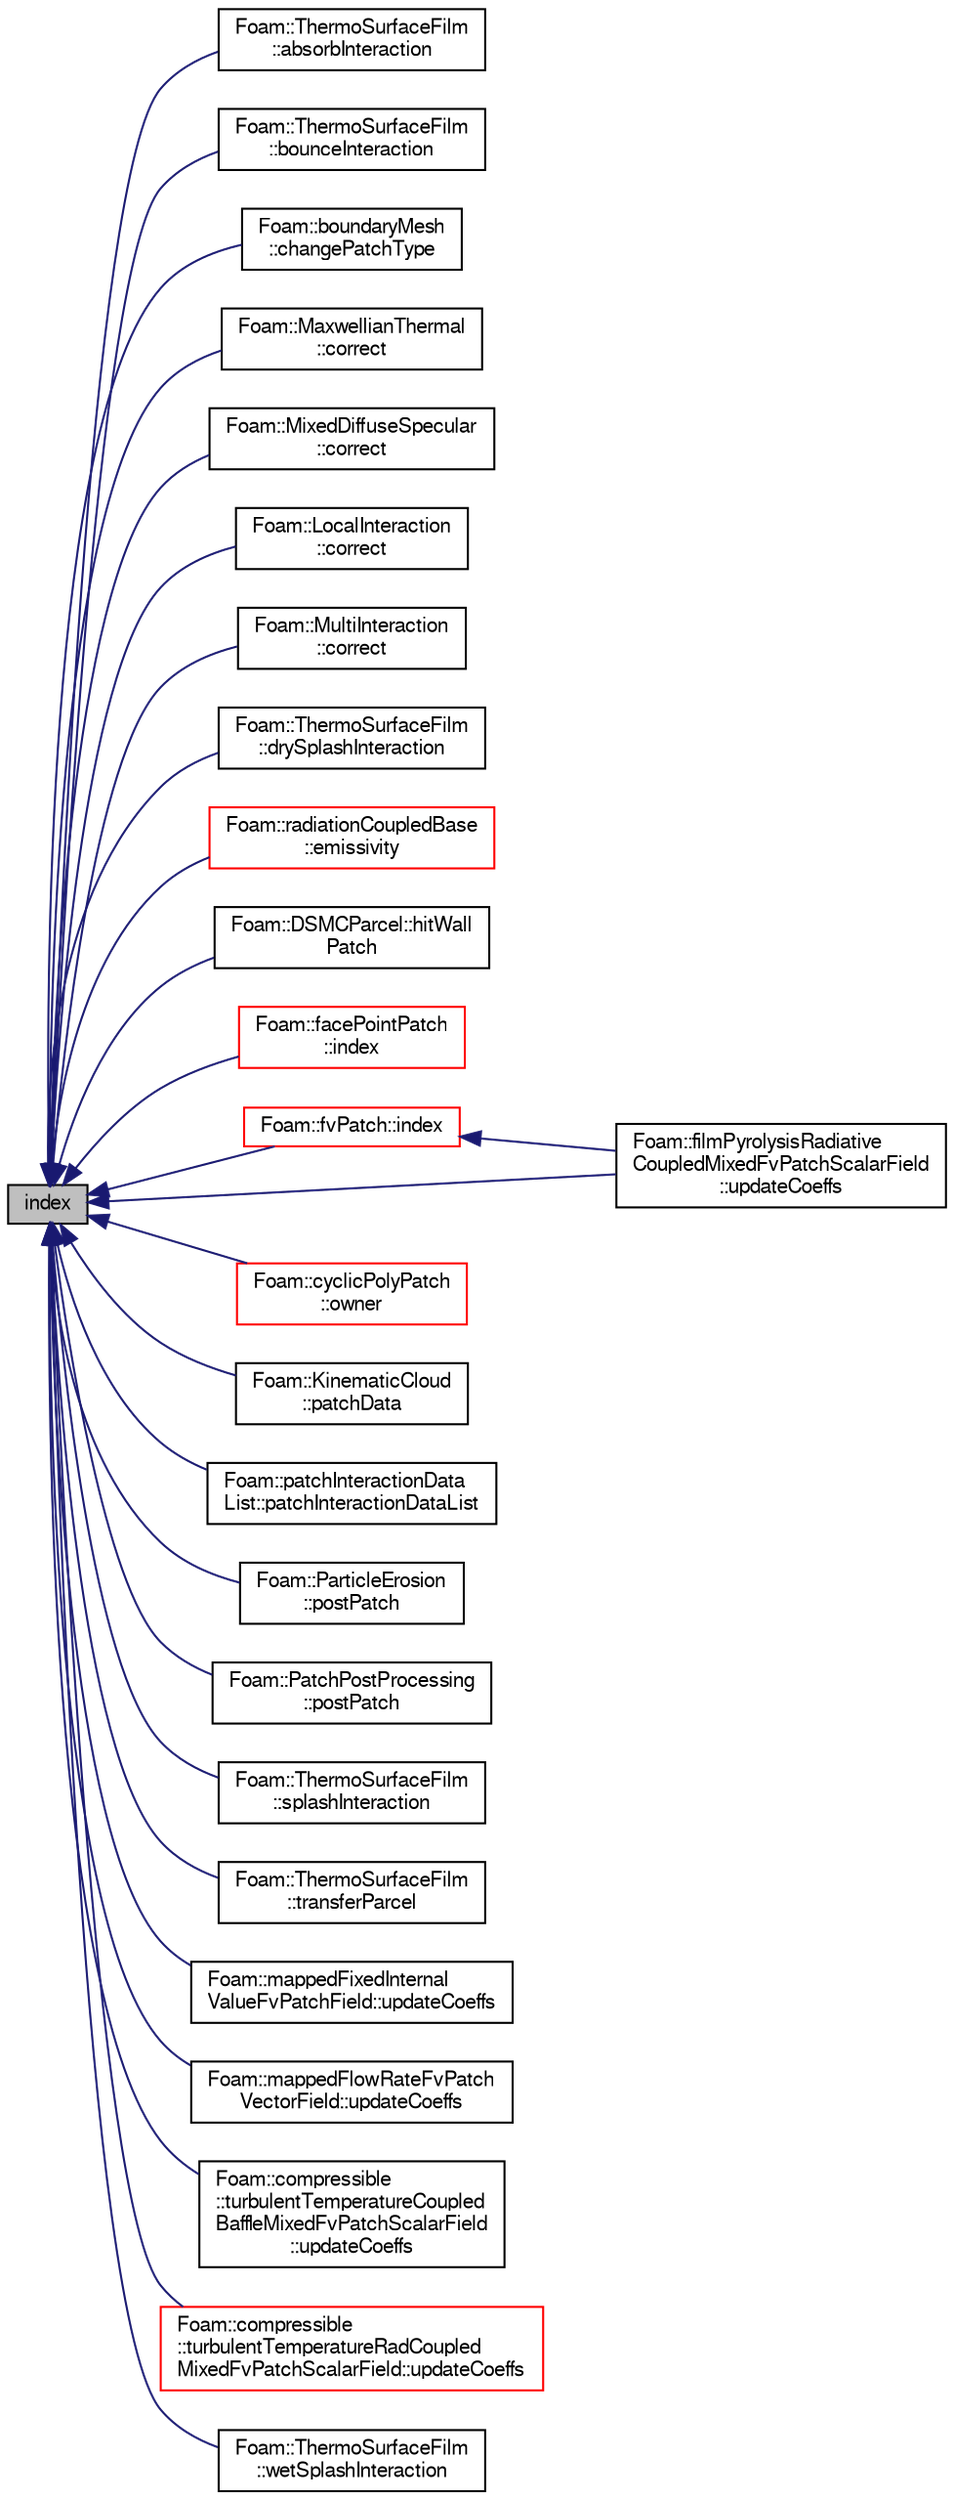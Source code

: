 digraph "index"
{
  bgcolor="transparent";
  edge [fontname="FreeSans",fontsize="10",labelfontname="FreeSans",labelfontsize="10"];
  node [fontname="FreeSans",fontsize="10",shape=record];
  rankdir="LR";
  Node1 [label="index",height=0.2,width=0.4,color="black", fillcolor="grey75", style="filled" fontcolor="black"];
  Node1 -> Node2 [dir="back",color="midnightblue",fontsize="10",style="solid",fontname="FreeSans"];
  Node2 [label="Foam::ThermoSurfaceFilm\l::absorbInteraction",height=0.2,width=0.4,color="black",URL="$a02528.html#a5dd5643f32acb6c37d04d4a46455bd60",tooltip="Absorb parcel into film. "];
  Node1 -> Node3 [dir="back",color="midnightblue",fontsize="10",style="solid",fontname="FreeSans"];
  Node3 [label="Foam::ThermoSurfaceFilm\l::bounceInteraction",height=0.2,width=0.4,color="black",URL="$a02528.html#aec43035201681468b7add82dbdfa744b",tooltip="Bounce parcel (flip parcel normal velocity) "];
  Node1 -> Node4 [dir="back",color="midnightblue",fontsize="10",style="solid",fontname="FreeSans"];
  Node4 [label="Foam::boundaryMesh\l::changePatchType",height=0.2,width=0.4,color="black",URL="$a00142.html#ae598cc11969a83a0ecf2be3e967948dd",tooltip="Change patch. "];
  Node1 -> Node5 [dir="back",color="midnightblue",fontsize="10",style="solid",fontname="FreeSans"];
  Node5 [label="Foam::MaxwellianThermal\l::correct",height=0.2,width=0.4,color="black",URL="$a01411.html#a881dca43d304d4d744b6e48dac4439b1",tooltip="Apply wall correction. "];
  Node1 -> Node6 [dir="back",color="midnightblue",fontsize="10",style="solid",fontname="FreeSans"];
  Node6 [label="Foam::MixedDiffuseSpecular\l::correct",height=0.2,width=0.4,color="black",URL="$a01468.html#a881dca43d304d4d744b6e48dac4439b1",tooltip="Apply wall correction. "];
  Node1 -> Node7 [dir="back",color="midnightblue",fontsize="10",style="solid",fontname="FreeSans"];
  Node7 [label="Foam::LocalInteraction\l::correct",height=0.2,width=0.4,color="black",URL="$a01336.html#aa1b559cf24cdec3d37b45e290079352d",tooltip="Apply velocity correction. "];
  Node1 -> Node8 [dir="back",color="midnightblue",fontsize="10",style="solid",fontname="FreeSans"];
  Node8 [label="Foam::MultiInteraction\l::correct",height=0.2,width=0.4,color="black",URL="$a01500.html#aa1b559cf24cdec3d37b45e290079352d",tooltip="Apply velocity correction. "];
  Node1 -> Node9 [dir="back",color="midnightblue",fontsize="10",style="solid",fontname="FreeSans"];
  Node9 [label="Foam::ThermoSurfaceFilm\l::drySplashInteraction",height=0.2,width=0.4,color="black",URL="$a02528.html#ad2f91fc11f5d03f2d85655bc69bdb8b8",tooltip="Parcel interaction with dry surface. "];
  Node1 -> Node10 [dir="back",color="midnightblue",fontsize="10",style="solid",fontname="FreeSans"];
  Node10 [label="Foam::radiationCoupledBase\l::emissivity",height=0.2,width=0.4,color="red",URL="$a02000.html#a961b12b81e3a70d9195761a70e57907d",tooltip="Calculate corresponding emissivity field. "];
  Node1 -> Node11 [dir="back",color="midnightblue",fontsize="10",style="solid",fontname="FreeSans"];
  Node11 [label="Foam::DSMCParcel::hitWall\lPatch",height=0.2,width=0.4,color="black",URL="$a00564.html#a2f016956a18640904586b7df825867c8",tooltip="Overridable function to handle the particle hitting a wallPatch. "];
  Node1 -> Node12 [dir="back",color="midnightblue",fontsize="10",style="solid",fontname="FreeSans"];
  Node12 [label="Foam::facePointPatch\l::index",height=0.2,width=0.4,color="red",URL="$a00708.html#a460a6a24246524e2b863c6b97756a0cb",tooltip="Return the index of this patch in the pointBoundaryMesh. "];
  Node1 -> Node13 [dir="back",color="midnightblue",fontsize="10",style="solid",fontname="FreeSans"];
  Node13 [label="Foam::fvPatch::index",height=0.2,width=0.4,color="red",URL="$a00860.html#a7d1e8acadb27bd2b4e61457d47b71b6f",tooltip="Return the index of this patch in the fvBoundaryMesh. "];
  Node13 -> Node14 [dir="back",color="midnightblue",fontsize="10",style="solid",fontname="FreeSans"];
  Node14 [label="Foam::filmPyrolysisRadiative\lCoupledMixedFvPatchScalarField\l::updateCoeffs",height=0.2,width=0.4,color="black",URL="$a00762.html#a7e24eafac629d3733181cd942d4c902f",tooltip="Update the coefficients associated with the patch field. "];
  Node1 -> Node15 [dir="back",color="midnightblue",fontsize="10",style="solid",fontname="FreeSans"];
  Node15 [label="Foam::cyclicPolyPatch\l::owner",height=0.2,width=0.4,color="red",URL="$a00463.html#ae2fb0867c083f040d00c1b69a4f59b0f",tooltip="Does this side own the patch ? "];
  Node1 -> Node16 [dir="back",color="midnightblue",fontsize="10",style="solid",fontname="FreeSans"];
  Node16 [label="Foam::KinematicCloud\l::patchData",height=0.2,width=0.4,color="black",URL="$a01194.html#a0c664da22844eec71d883eb499f5f1b9",tooltip="Calculate the patch normal and velocity to interact with,. "];
  Node1 -> Node17 [dir="back",color="midnightblue",fontsize="10",style="solid",fontname="FreeSans"];
  Node17 [label="Foam::patchInteractionData\lList::patchInteractionDataList",height=0.2,width=0.4,color="black",URL="$a01754.html#a6ceb0b9c160f0dffd9ce6257b8521a8f",tooltip="Construct from Istream. "];
  Node1 -> Node18 [dir="back",color="midnightblue",fontsize="10",style="solid",fontname="FreeSans"];
  Node18 [label="Foam::ParticleErosion\l::postPatch",height=0.2,width=0.4,color="black",URL="$a01727.html#a77147582d9be96def68967af52d9784b",tooltip="Post-patch hook. "];
  Node1 -> Node19 [dir="back",color="midnightblue",fontsize="10",style="solid",fontname="FreeSans"];
  Node19 [label="Foam::PatchPostProcessing\l::postPatch",height=0.2,width=0.4,color="black",URL="$a01757.html#a77147582d9be96def68967af52d9784b",tooltip="Post-patch hook. "];
  Node1 -> Node20 [dir="back",color="midnightblue",fontsize="10",style="solid",fontname="FreeSans"];
  Node20 [label="Foam::ThermoSurfaceFilm\l::splashInteraction",height=0.2,width=0.4,color="black",URL="$a02528.html#a65079c6267ec7d21f7965e02a262d2d6",tooltip="Bai parcel splash interaction model. "];
  Node1 -> Node21 [dir="back",color="midnightblue",fontsize="10",style="solid",fontname="FreeSans"];
  Node21 [label="Foam::ThermoSurfaceFilm\l::transferParcel",height=0.2,width=0.4,color="black",URL="$a02528.html#af3f1c3e45a0819d21913ec81e6de7525",tooltip="Transfer parcel from cloud to surface film. "];
  Node1 -> Node22 [dir="back",color="midnightblue",fontsize="10",style="solid",fontname="FreeSans"];
  Node22 [label="Foam::mappedFixedInternal\lValueFvPatchField::updateCoeffs",height=0.2,width=0.4,color="black",URL="$a01376.html#a7e24eafac629d3733181cd942d4c902f",tooltip="Update the coefficients associated with the patch field. "];
  Node1 -> Node23 [dir="back",color="midnightblue",fontsize="10",style="solid",fontname="FreeSans"];
  Node23 [label="Foam::mappedFlowRateFvPatch\lVectorField::updateCoeffs",height=0.2,width=0.4,color="black",URL="$a01379.html#a7e24eafac629d3733181cd942d4c902f",tooltip="Update the coefficients associated with the patch field. "];
  Node1 -> Node14 [dir="back",color="midnightblue",fontsize="10",style="solid",fontname="FreeSans"];
  Node1 -> Node24 [dir="back",color="midnightblue",fontsize="10",style="solid",fontname="FreeSans"];
  Node24 [label="Foam::compressible\l::turbulentTemperatureCoupled\lBaffleMixedFvPatchScalarField\l::updateCoeffs",height=0.2,width=0.4,color="black",URL="$a02633.html#a7e24eafac629d3733181cd942d4c902f",tooltip="Update the coefficients associated with the patch field. "];
  Node1 -> Node25 [dir="back",color="midnightblue",fontsize="10",style="solid",fontname="FreeSans"];
  Node25 [label="Foam::compressible\l::turbulentTemperatureRadCoupled\lMixedFvPatchScalarField::updateCoeffs",height=0.2,width=0.4,color="red",URL="$a02634.html#a7e24eafac629d3733181cd942d4c902f",tooltip="Update the coefficients associated with the patch field. "];
  Node1 -> Node26 [dir="back",color="midnightblue",fontsize="10",style="solid",fontname="FreeSans"];
  Node26 [label="Foam::ThermoSurfaceFilm\l::wetSplashInteraction",height=0.2,width=0.4,color="black",URL="$a02528.html#a54737f64c69d02714946a7aa0f5a0f38",tooltip="Parcel interaction with wetted surface. "];
}
